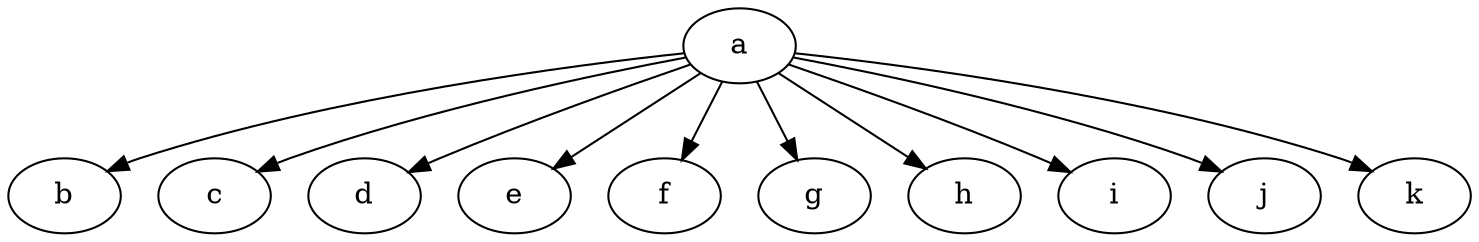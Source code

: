 digraph "Multi_nodes_branching_out_10P"{
   a   [Weight=10];
   b   [Weight=20];
   a -> b  [Weight=5];
   c   [Weight=21];
   a -> c  [Weight=6];
   d   [Weight=22];
   a -> d  [Weight=4];
   e   [Weight=23];
   a -> e  [Weight=3];
   f   [Weight=25];
   a -> f  [Weight=3];
   g   [Weight=17];
   a -> g  [Weight=9];
   h   [Weight=23];
   a -> h  [Weight=3];
   i   [Weight=19];
   a -> i  [Weight=5];
   j   [Weight=20];
   a -> j  [Weight=3];
   k   [Weight=20];
   a -> k  [Weight=5];
}
